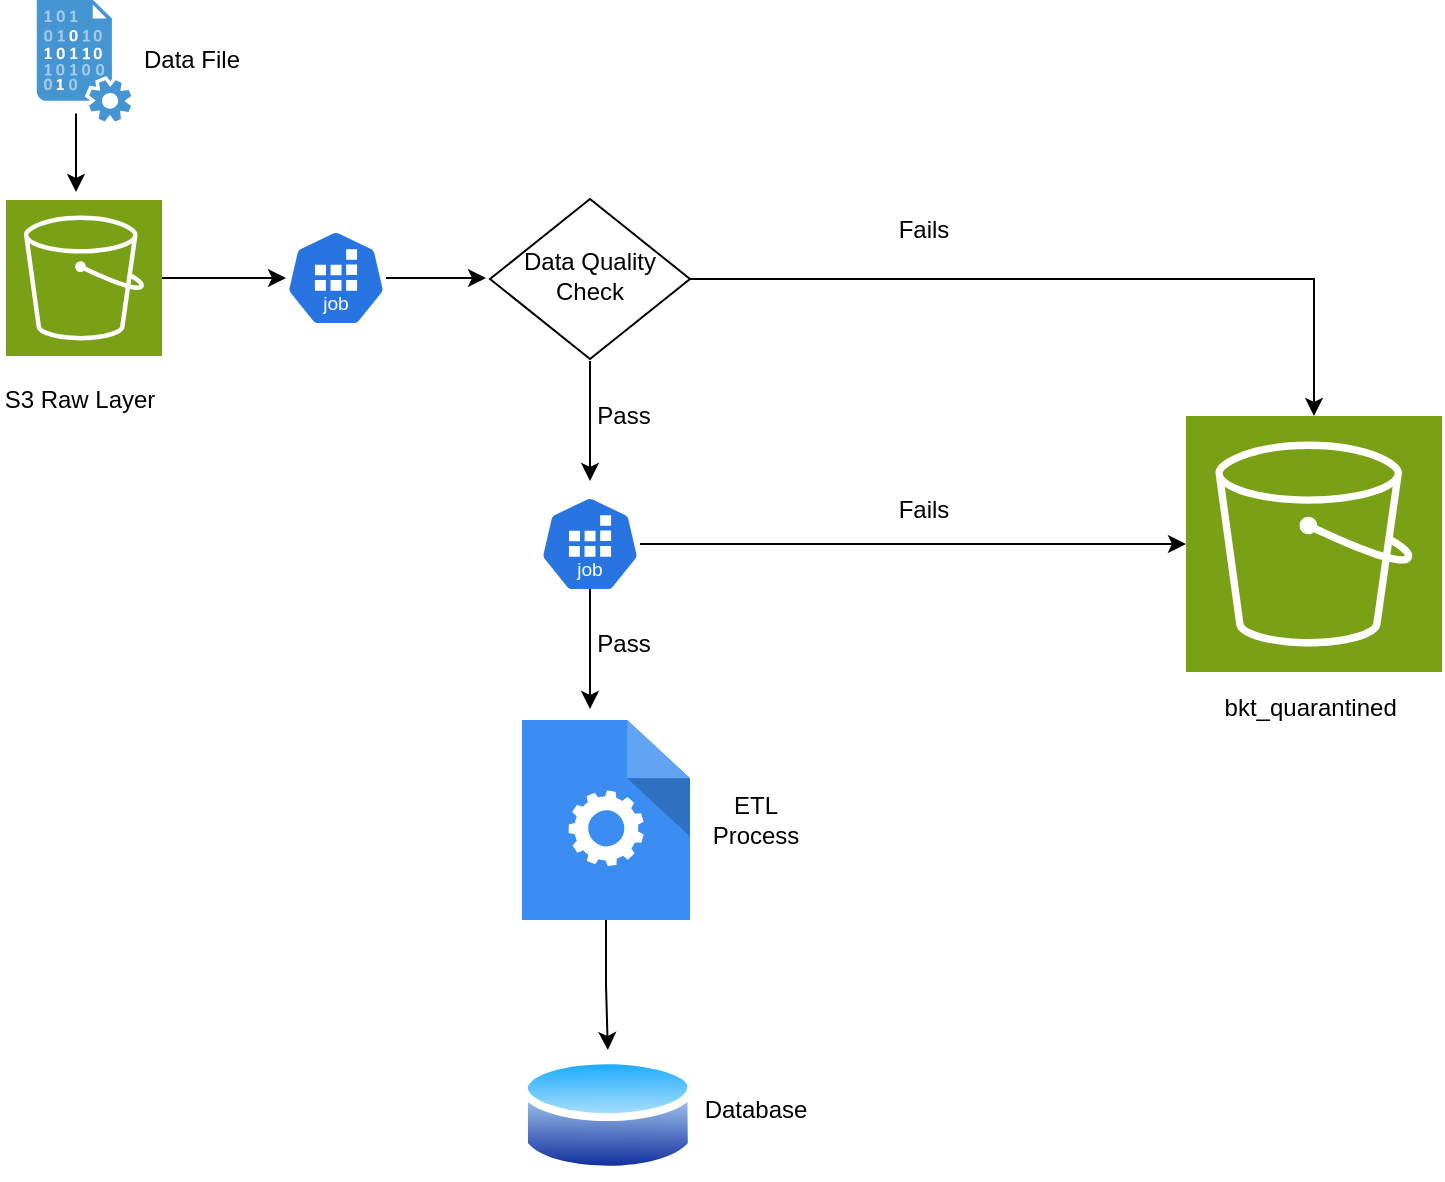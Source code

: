 <mxfile version="23.1.4" type="github">
  <diagram id="C5RBs43oDa-KdzZeNtuy" name="Page-1">
    <mxGraphModel dx="1242" dy="820" grid="1" gridSize="10" guides="1" tooltips="1" connect="1" arrows="1" fold="1" page="1" pageScale="1" pageWidth="827" pageHeight="1169" math="0" shadow="0">
      <root>
        <mxCell id="WIyWlLk6GJQsqaUBKTNV-0" />
        <mxCell id="WIyWlLk6GJQsqaUBKTNV-1" parent="WIyWlLk6GJQsqaUBKTNV-0" />
        <mxCell id="ja60NFYnNgO1zGgDAgQr-10" value="" style="edgeStyle=orthogonalEdgeStyle;rounded=0;orthogonalLoop=1;jettySize=auto;html=1;" edge="1" parent="WIyWlLk6GJQsqaUBKTNV-1">
          <mxGeometry relative="1" as="geometry">
            <mxPoint x="65" y="116.8" as="sourcePoint" />
            <mxPoint x="65" y="156" as="targetPoint" />
          </mxGeometry>
        </mxCell>
        <mxCell id="ja60NFYnNgO1zGgDAgQr-6" value="" style="shadow=0;dashed=0;html=1;strokeColor=none;fillColor=#4495D1;labelPosition=center;verticalLabelPosition=bottom;verticalAlign=top;align=center;outlineConnect=0;shape=mxgraph.veeam.data_file;" vertex="1" parent="WIyWlLk6GJQsqaUBKTNV-1">
          <mxGeometry x="45.4" y="60" width="47.2" height="60.8" as="geometry" />
        </mxCell>
        <mxCell id="ja60NFYnNgO1zGgDAgQr-24" value="" style="edgeStyle=orthogonalEdgeStyle;rounded=0;orthogonalLoop=1;jettySize=auto;html=1;" edge="1" parent="WIyWlLk6GJQsqaUBKTNV-1" source="ja60NFYnNgO1zGgDAgQr-9" target="ja60NFYnNgO1zGgDAgQr-23">
          <mxGeometry relative="1" as="geometry" />
        </mxCell>
        <mxCell id="ja60NFYnNgO1zGgDAgQr-9" value="" style="sketch=0;points=[[0,0,0],[0.25,0,0],[0.5,0,0],[0.75,0,0],[1,0,0],[0,1,0],[0.25,1,0],[0.5,1,0],[0.75,1,0],[1,1,0],[0,0.25,0],[0,0.5,0],[0,0.75,0],[1,0.25,0],[1,0.5,0],[1,0.75,0]];outlineConnect=0;fontColor=#232F3E;fillColor=#7AA116;strokeColor=#ffffff;dashed=0;verticalLabelPosition=bottom;verticalAlign=top;align=center;html=1;fontSize=12;fontStyle=0;aspect=fixed;shape=mxgraph.aws4.resourceIcon;resIcon=mxgraph.aws4.s3;" vertex="1" parent="WIyWlLk6GJQsqaUBKTNV-1">
          <mxGeometry x="30" y="160" width="78" height="78" as="geometry" />
        </mxCell>
        <mxCell id="ja60NFYnNgO1zGgDAgQr-16" value="" style="edgeStyle=orthogonalEdgeStyle;rounded=0;orthogonalLoop=1;jettySize=auto;html=1;" edge="1" parent="WIyWlLk6GJQsqaUBKTNV-1">
          <mxGeometry relative="1" as="geometry">
            <mxPoint x="322" y="240.5" as="sourcePoint" />
            <mxPoint x="322" y="300.5" as="targetPoint" />
          </mxGeometry>
        </mxCell>
        <mxCell id="ja60NFYnNgO1zGgDAgQr-20" value="" style="edgeStyle=orthogonalEdgeStyle;rounded=0;orthogonalLoop=1;jettySize=auto;html=1;" edge="1" parent="WIyWlLk6GJQsqaUBKTNV-1" source="ja60NFYnNgO1zGgDAgQr-13" target="ja60NFYnNgO1zGgDAgQr-31">
          <mxGeometry relative="1" as="geometry">
            <mxPoint x="432" y="199.5" as="targetPoint" />
          </mxGeometry>
        </mxCell>
        <mxCell id="ja60NFYnNgO1zGgDAgQr-13" value="Data Quality Check" style="rhombus;whiteSpace=wrap;html=1;shadow=0;fontFamily=Helvetica;fontSize=12;align=center;strokeWidth=1;spacing=6;spacingTop=-4;" vertex="1" parent="WIyWlLk6GJQsqaUBKTNV-1">
          <mxGeometry x="272" y="159.5" width="100" height="80" as="geometry" />
        </mxCell>
        <mxCell id="ja60NFYnNgO1zGgDAgQr-18" value="Pass" style="text;html=1;align=center;verticalAlign=middle;whiteSpace=wrap;rounded=0;" vertex="1" parent="WIyWlLk6GJQsqaUBKTNV-1">
          <mxGeometry x="309" y="253" width="60" height="30" as="geometry" />
        </mxCell>
        <mxCell id="ja60NFYnNgO1zGgDAgQr-21" value="Fails" style="text;html=1;align=center;verticalAlign=middle;whiteSpace=wrap;rounded=0;" vertex="1" parent="WIyWlLk6GJQsqaUBKTNV-1">
          <mxGeometry x="470" y="160" width="38" height="30" as="geometry" />
        </mxCell>
        <mxCell id="ja60NFYnNgO1zGgDAgQr-22" value="S3 Raw Layer" style="text;html=1;align=center;verticalAlign=middle;whiteSpace=wrap;rounded=0;" vertex="1" parent="WIyWlLk6GJQsqaUBKTNV-1">
          <mxGeometry x="27" y="245" width="80" height="30" as="geometry" />
        </mxCell>
        <mxCell id="ja60NFYnNgO1zGgDAgQr-26" value="" style="edgeStyle=orthogonalEdgeStyle;rounded=0;orthogonalLoop=1;jettySize=auto;html=1;" edge="1" parent="WIyWlLk6GJQsqaUBKTNV-1" source="ja60NFYnNgO1zGgDAgQr-23">
          <mxGeometry relative="1" as="geometry">
            <mxPoint x="270" y="199" as="targetPoint" />
          </mxGeometry>
        </mxCell>
        <mxCell id="ja60NFYnNgO1zGgDAgQr-23" value="" style="aspect=fixed;sketch=0;html=1;dashed=0;whitespace=wrap;fillColor=#2875E2;strokeColor=#ffffff;points=[[0.005,0.63,0],[0.1,0.2,0],[0.9,0.2,0],[0.5,0,0],[0.995,0.63,0],[0.72,0.99,0],[0.5,1,0],[0.28,0.99,0]];shape=mxgraph.kubernetes.icon2;kubernetesLabel=1;prIcon=job" vertex="1" parent="WIyWlLk6GJQsqaUBKTNV-1">
          <mxGeometry x="170" y="175" width="50" height="48" as="geometry" />
        </mxCell>
        <mxCell id="ja60NFYnNgO1zGgDAgQr-36" value="" style="edgeStyle=orthogonalEdgeStyle;rounded=0;orthogonalLoop=1;jettySize=auto;html=1;" edge="1" parent="WIyWlLk6GJQsqaUBKTNV-1" source="ja60NFYnNgO1zGgDAgQr-27" target="ja60NFYnNgO1zGgDAgQr-31">
          <mxGeometry relative="1" as="geometry" />
        </mxCell>
        <mxCell id="ja60NFYnNgO1zGgDAgQr-27" value="" style="aspect=fixed;sketch=0;html=1;dashed=0;whitespace=wrap;fillColor=#2875E2;strokeColor=#ffffff;points=[[0.005,0.63,0],[0.1,0.2,0],[0.9,0.2,0],[0.5,0,0],[0.995,0.63,0],[0.72,0.99,0],[0.5,1,0],[0.28,0.99,0]];shape=mxgraph.kubernetes.icon2;kubernetesLabel=1;prIcon=job" vertex="1" parent="WIyWlLk6GJQsqaUBKTNV-1">
          <mxGeometry x="297" y="308" width="50" height="48" as="geometry" />
        </mxCell>
        <mxCell id="ja60NFYnNgO1zGgDAgQr-29" value="" style="edgeStyle=orthogonalEdgeStyle;rounded=0;orthogonalLoop=1;jettySize=auto;html=1;" edge="1" parent="WIyWlLk6GJQsqaUBKTNV-1">
          <mxGeometry relative="1" as="geometry">
            <mxPoint x="322" y="354.5" as="sourcePoint" />
            <mxPoint x="322" y="414.5" as="targetPoint" />
          </mxGeometry>
        </mxCell>
        <mxCell id="ja60NFYnNgO1zGgDAgQr-30" value="Pass" style="text;html=1;align=center;verticalAlign=middle;whiteSpace=wrap;rounded=0;" vertex="1" parent="WIyWlLk6GJQsqaUBKTNV-1">
          <mxGeometry x="309" y="367" width="60" height="30" as="geometry" />
        </mxCell>
        <mxCell id="ja60NFYnNgO1zGgDAgQr-31" value="" style="sketch=0;points=[[0,0,0],[0.25,0,0],[0.5,0,0],[0.75,0,0],[1,0,0],[0,1,0],[0.25,1,0],[0.5,1,0],[0.75,1,0],[1,1,0],[0,0.25,0],[0,0.5,0],[0,0.75,0],[1,0.25,0],[1,0.5,0],[1,0.75,0]];outlineConnect=0;fontColor=#232F3E;fillColor=#7AA116;strokeColor=#ffffff;dashed=0;verticalLabelPosition=bottom;verticalAlign=top;align=center;html=1;fontSize=12;fontStyle=0;aspect=fixed;shape=mxgraph.aws4.resourceIcon;resIcon=mxgraph.aws4.s3;" vertex="1" parent="WIyWlLk6GJQsqaUBKTNV-1">
          <mxGeometry x="620" y="268" width="128" height="128" as="geometry" />
        </mxCell>
        <mxCell id="ja60NFYnNgO1zGgDAgQr-33" value="bkt_quarantined&amp;nbsp;&lt;span style=&quot;font-size: medium; text-align: start;&quot;&gt;&lt;/span&gt;" style="text;html=1;align=center;verticalAlign=middle;whiteSpace=wrap;rounded=0;" vertex="1" parent="WIyWlLk6GJQsqaUBKTNV-1">
          <mxGeometry x="639" y="397" width="90" height="30" as="geometry" />
        </mxCell>
        <mxCell id="ja60NFYnNgO1zGgDAgQr-37" value="Fails" style="text;html=1;align=center;verticalAlign=middle;whiteSpace=wrap;rounded=0;" vertex="1" parent="WIyWlLk6GJQsqaUBKTNV-1">
          <mxGeometry x="470" y="300" width="38" height="30" as="geometry" />
        </mxCell>
        <mxCell id="ja60NFYnNgO1zGgDAgQr-40" value="" style="edgeStyle=orthogonalEdgeStyle;rounded=0;orthogonalLoop=1;jettySize=auto;html=1;" edge="1" parent="WIyWlLk6GJQsqaUBKTNV-1" source="ja60NFYnNgO1zGgDAgQr-38" target="ja60NFYnNgO1zGgDAgQr-39">
          <mxGeometry relative="1" as="geometry" />
        </mxCell>
        <mxCell id="ja60NFYnNgO1zGgDAgQr-38" value="" style="sketch=0;html=1;aspect=fixed;strokeColor=none;shadow=0;fillColor=#3B8DF1;verticalAlign=top;labelPosition=center;verticalLabelPosition=bottom;shape=mxgraph.gcp2.process" vertex="1" parent="WIyWlLk6GJQsqaUBKTNV-1">
          <mxGeometry x="288" y="420" width="84" height="100" as="geometry" />
        </mxCell>
        <mxCell id="ja60NFYnNgO1zGgDAgQr-39" value="" style="image;aspect=fixed;perimeter=ellipsePerimeter;html=1;align=center;shadow=0;dashed=0;spacingTop=3;image=img/lib/active_directory/database.svg;" vertex="1" parent="WIyWlLk6GJQsqaUBKTNV-1">
          <mxGeometry x="287" y="585" width="87.84" height="65" as="geometry" />
        </mxCell>
        <mxCell id="ja60NFYnNgO1zGgDAgQr-41" value="ETL Process" style="text;html=1;align=center;verticalAlign=middle;whiteSpace=wrap;rounded=0;" vertex="1" parent="WIyWlLk6GJQsqaUBKTNV-1">
          <mxGeometry x="375" y="455" width="60" height="30" as="geometry" />
        </mxCell>
        <mxCell id="ja60NFYnNgO1zGgDAgQr-42" value="Database" style="text;html=1;align=center;verticalAlign=middle;whiteSpace=wrap;rounded=0;" vertex="1" parent="WIyWlLk6GJQsqaUBKTNV-1">
          <mxGeometry x="375" y="600" width="60" height="30" as="geometry" />
        </mxCell>
        <mxCell id="ja60NFYnNgO1zGgDAgQr-43" value="Data File" style="text;html=1;align=center;verticalAlign=middle;whiteSpace=wrap;rounded=0;" vertex="1" parent="WIyWlLk6GJQsqaUBKTNV-1">
          <mxGeometry x="92.6" y="75.4" width="60" height="30" as="geometry" />
        </mxCell>
      </root>
    </mxGraphModel>
  </diagram>
</mxfile>

